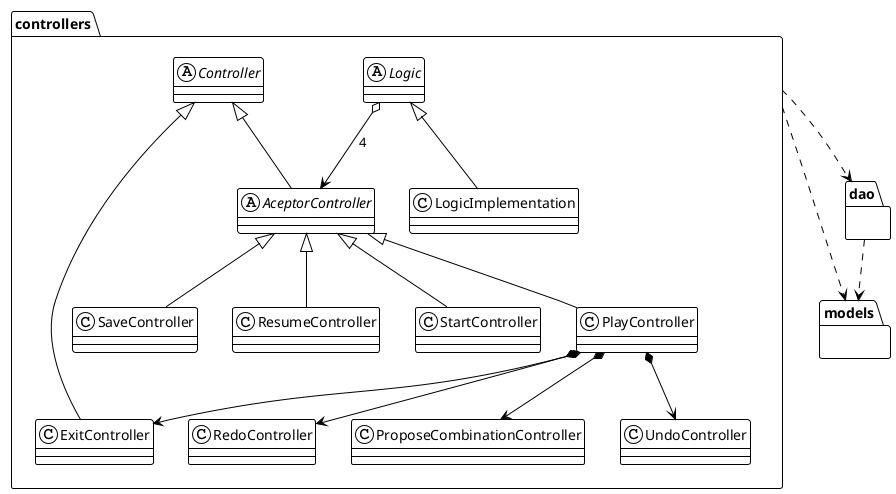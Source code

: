 @startuml analysis-controllers-core
!theme plain
top to bottom direction

package controllers {
    abstract Controller
    abstract AceptorController
    abstract Logic
    class LogicImplementation
    class StartController
    class PlayController
    class ProposeCombinationController
    class UndoController
    class RedoController
    class SaveController
    class ExitController
    class ResumeController
}

AceptorController -up-|> Controller
ExitController -up-|> Controller
LogicImplementation -up-|> Logic
PlayController -up-|> AceptorController
StartController -up-|> AceptorController
SaveController -up-|> AceptorController
ResumeController -up-|> AceptorController

Logic o--> AceptorController :4
PlayController *-down-> ProposeCombinationController
PlayController *-down-> UndoController
PlayController *-down-> RedoController
PlayController *-down-> ExitController

controllers .down.> models

package models{ 
}

dao ..> models
controllers .down.> dao

package dao{
}

@enduml